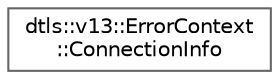 digraph "Graphical Class Hierarchy"
{
 // LATEX_PDF_SIZE
  bgcolor="transparent";
  edge [fontname=Helvetica,fontsize=10,labelfontname=Helvetica,labelfontsize=10];
  node [fontname=Helvetica,fontsize=10,shape=box,height=0.2,width=0.4];
  rankdir="LR";
  Node0 [id="Node000000",label="dtls::v13::ErrorContext\l::ConnectionInfo",height=0.2,width=0.4,color="grey40", fillcolor="white", style="filled",URL="$structdtls_1_1v13_1_1ErrorContext_1_1ConnectionInfo.html",tooltip=" "];
}
